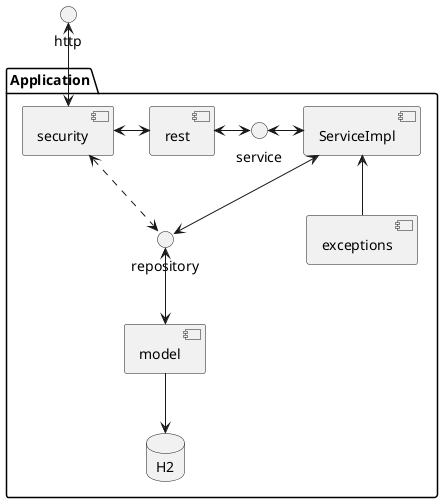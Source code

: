 @startuml


package "Application" {
  [security]  <-> [rest]
  [security]  <..> () "repository"
    [rest] <-> () "service"
    () "service" <-> [ServiceImpl]
    [ServiceImpl] <-> () "repository"
    [exceptions] -up->[ServiceImpl]
    () "repository" <--> [model]
[model] -down->H2
}
() "http" <--> [security]




database "H2" {

}




@enduml